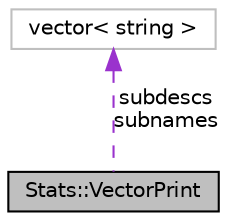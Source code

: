 digraph G
{
  edge [fontname="Helvetica",fontsize="10",labelfontname="Helvetica",labelfontsize="10"];
  node [fontname="Helvetica",fontsize="10",shape=record];
  Node1 [label="Stats::VectorPrint",height=0.2,width=0.4,color="black", fillcolor="grey75", style="filled" fontcolor="black"];
  Node2 -> Node1 [dir=back,color="darkorchid3",fontsize="10",style="dashed",label="subdescs\nsubnames",fontname="Helvetica"];
  Node2 [label="vector\< string \>",height=0.2,width=0.4,color="grey75", fillcolor="white", style="filled"];
}
